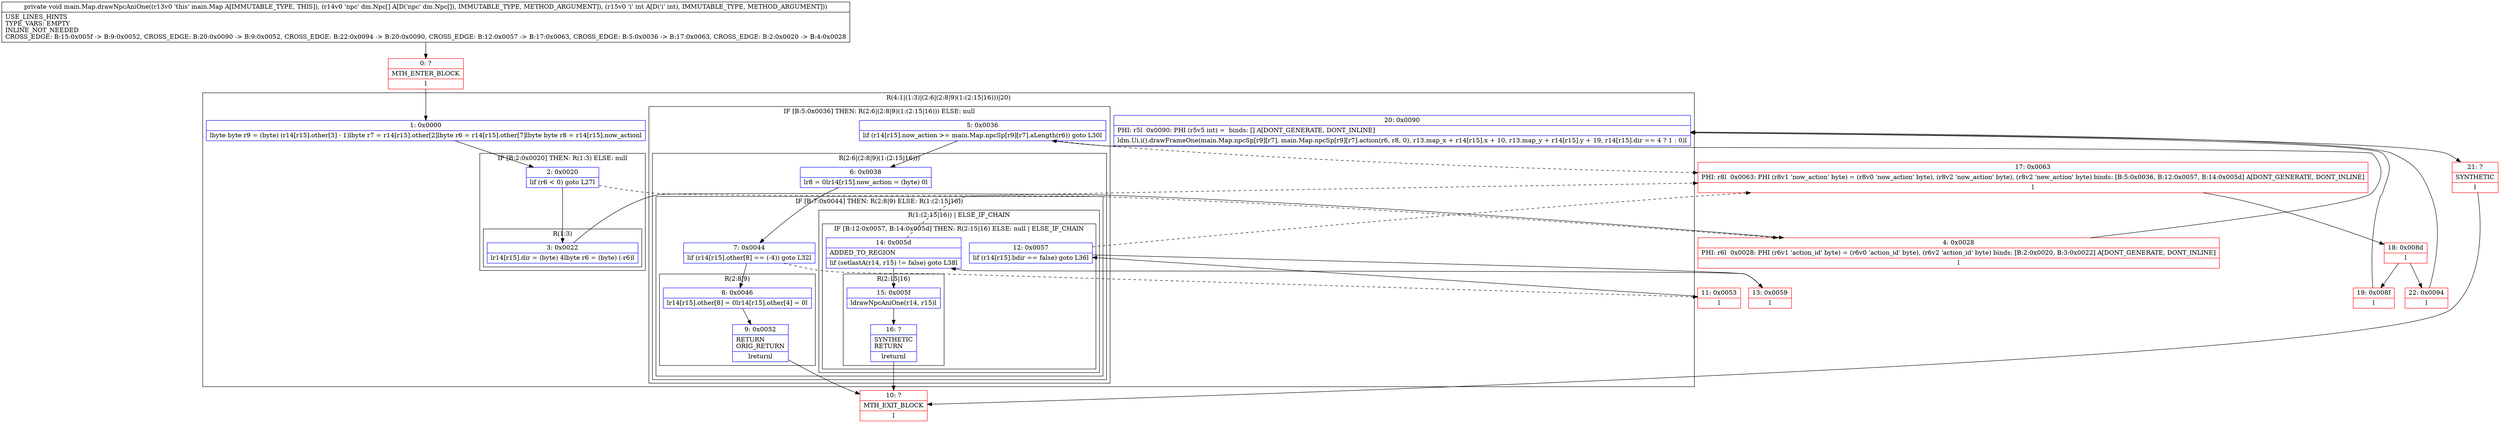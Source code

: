 digraph "CFG formain.Map.drawNpcAniOne([Ldm\/Npc;I)V" {
subgraph cluster_Region_275447161 {
label = "R(4:1|(1:3)|(2:6|(2:8|9)(1:(2:15|16)))|20)";
node [shape=record,color=blue];
Node_1 [shape=record,label="{1\:\ 0x0000|lbyte byte r9 = (byte) (r14[r15].other[3] \- 1)lbyte r7 = r14[r15].other[2]lbyte r6 = r14[r15].other[7]lbyte byte r8 = r14[r15].now_actionl}"];
subgraph cluster_IfRegion_520946730 {
label = "IF [B:2:0x0020] THEN: R(1:3) ELSE: null";
node [shape=record,color=blue];
Node_2 [shape=record,label="{2\:\ 0x0020|lif (r6 \< 0) goto L27l}"];
subgraph cluster_Region_889644464 {
label = "R(1:3)";
node [shape=record,color=blue];
Node_3 [shape=record,label="{3\:\ 0x0022|lr14[r15].dir = (byte) 4lbyte r6 = (byte) (\-r6)l}"];
}
}
subgraph cluster_IfRegion_1393595417 {
label = "IF [B:5:0x0036] THEN: R(2:6|(2:8|9)(1:(2:15|16))) ELSE: null";
node [shape=record,color=blue];
Node_5 [shape=record,label="{5\:\ 0x0036|lif (r14[r15].now_action \>= main.Map.npcSp[r9][r7].aLength(r6)) goto L30l}"];
subgraph cluster_Region_1481352071 {
label = "R(2:6|(2:8|9)(1:(2:15|16)))";
node [shape=record,color=blue];
Node_6 [shape=record,label="{6\:\ 0x0038|lr8 = 0lr14[r15].now_action = (byte) 0l}"];
subgraph cluster_IfRegion_861362374 {
label = "IF [B:7:0x0044] THEN: R(2:8|9) ELSE: R(1:(2:15|16))";
node [shape=record,color=blue];
Node_7 [shape=record,label="{7\:\ 0x0044|lif (r14[r15].other[8] == (\-4)) goto L32l}"];
subgraph cluster_Region_318934257 {
label = "R(2:8|9)";
node [shape=record,color=blue];
Node_8 [shape=record,label="{8\:\ 0x0046|lr14[r15].other[8] = 0lr14[r15].other[4] = 0l}"];
Node_9 [shape=record,label="{9\:\ 0x0052|RETURN\lORIG_RETURN\l|lreturnl}"];
}
subgraph cluster_Region_410351555 {
label = "R(1:(2:15|16)) | ELSE_IF_CHAIN\l";
node [shape=record,color=blue];
subgraph cluster_IfRegion_1317392201 {
label = "IF [B:12:0x0057, B:14:0x005d] THEN: R(2:15|16) ELSE: null | ELSE_IF_CHAIN\l";
node [shape=record,color=blue];
Node_12 [shape=record,label="{12\:\ 0x0057|lif (r14[r15].bdir == false) goto L36l}"];
Node_14 [shape=record,label="{14\:\ 0x005d|ADDED_TO_REGION\l|lif (setlastA(r14, r15) != false) goto L38l}"];
subgraph cluster_Region_1193094967 {
label = "R(2:15|16)";
node [shape=record,color=blue];
Node_15 [shape=record,label="{15\:\ 0x005f|ldrawNpcAniOne(r14, r15)l}"];
Node_16 [shape=record,label="{16\:\ ?|SYNTHETIC\lRETURN\l|lreturnl}"];
}
}
}
}
}
}
Node_20 [shape=record,label="{20\:\ 0x0090|PHI: r5l  0x0090: PHI (r5v5 int) =  binds: [] A[DONT_GENERATE, DONT_INLINE]\l|ldm.Ui.i().drawFrameOne(main.Map.npcSp[r9][r7], main.Map.npcSp[r9][r7].action(r6, r8, 0), r13.map_x + r14[r15].x + 10, r13.map_y + r14[r15].y + 19, r14[r15].dir == 4 ? 1 : 0)l}"];
}
Node_0 [shape=record,color=red,label="{0\:\ ?|MTH_ENTER_BLOCK\l|l}"];
Node_4 [shape=record,color=red,label="{4\:\ 0x0028|PHI: r6l  0x0028: PHI (r6v1 'action_id' byte) = (r6v0 'action_id' byte), (r6v2 'action_id' byte) binds: [B:2:0x0020, B:3:0x0022] A[DONT_GENERATE, DONT_INLINE]\l|l}"];
Node_10 [shape=record,color=red,label="{10\:\ ?|MTH_EXIT_BLOCK\l|l}"];
Node_11 [shape=record,color=red,label="{11\:\ 0x0053|l}"];
Node_13 [shape=record,color=red,label="{13\:\ 0x0059|l}"];
Node_17 [shape=record,color=red,label="{17\:\ 0x0063|PHI: r8l  0x0063: PHI (r8v1 'now_action' byte) = (r8v0 'now_action' byte), (r8v2 'now_action' byte), (r8v2 'now_action' byte) binds: [B:5:0x0036, B:12:0x0057, B:14:0x005d] A[DONT_GENERATE, DONT_INLINE]\l|l}"];
Node_18 [shape=record,color=red,label="{18\:\ 0x008d|l}"];
Node_19 [shape=record,color=red,label="{19\:\ 0x008f|l}"];
Node_21 [shape=record,color=red,label="{21\:\ ?|SYNTHETIC\l|l}"];
Node_22 [shape=record,color=red,label="{22\:\ 0x0094|l}"];
MethodNode[shape=record,label="{private void main.Map.drawNpcAniOne((r13v0 'this' main.Map A[IMMUTABLE_TYPE, THIS]), (r14v0 'npc' dm.Npc[] A[D('npc' dm.Npc[]), IMMUTABLE_TYPE, METHOD_ARGUMENT]), (r15v0 'i' int A[D('i' int), IMMUTABLE_TYPE, METHOD_ARGUMENT]))  | USE_LINES_HINTS\lTYPE_VARS: EMPTY\lINLINE_NOT_NEEDED\lCROSS_EDGE: B:15:0x005f \-\> B:9:0x0052, CROSS_EDGE: B:20:0x0090 \-\> B:9:0x0052, CROSS_EDGE: B:22:0x0094 \-\> B:20:0x0090, CROSS_EDGE: B:12:0x0057 \-\> B:17:0x0063, CROSS_EDGE: B:5:0x0036 \-\> B:17:0x0063, CROSS_EDGE: B:2:0x0020 \-\> B:4:0x0028\l}"];
MethodNode -> Node_0;
Node_1 -> Node_2;
Node_2 -> Node_3;
Node_2 -> Node_4[style=dashed];
Node_3 -> Node_4;
Node_5 -> Node_6;
Node_5 -> Node_17[style=dashed];
Node_6 -> Node_7;
Node_7 -> Node_8;
Node_7 -> Node_11[style=dashed];
Node_8 -> Node_9;
Node_9 -> Node_10;
Node_12 -> Node_13;
Node_12 -> Node_17[style=dashed];
Node_14 -> Node_15;
Node_14 -> Node_17[style=dashed];
Node_15 -> Node_16;
Node_16 -> Node_10;
Node_20 -> Node_21;
Node_0 -> Node_1;
Node_4 -> Node_5;
Node_11 -> Node_12;
Node_13 -> Node_14;
Node_17 -> Node_18;
Node_18 -> Node_19;
Node_18 -> Node_22;
Node_19 -> Node_20;
Node_21 -> Node_10;
Node_22 -> Node_20;
}


